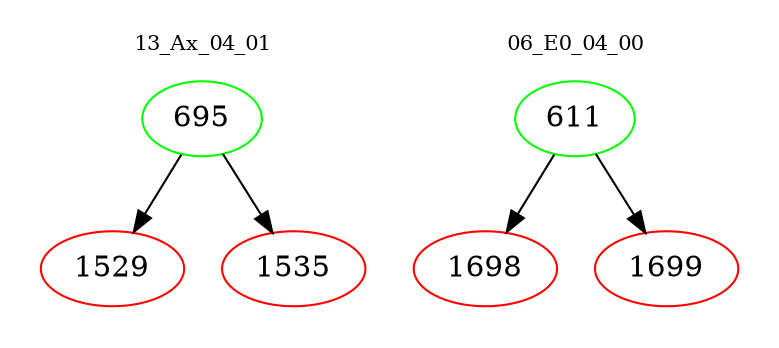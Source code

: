 digraph{
subgraph cluster_0 {
color = white
label = "13_Ax_04_01";
fontsize=10;
T0_695 [label="695", color="green"]
T0_695 -> T0_1529 [color="black"]
T0_1529 [label="1529", color="red"]
T0_695 -> T0_1535 [color="black"]
T0_1535 [label="1535", color="red"]
}
subgraph cluster_1 {
color = white
label = "06_E0_04_00";
fontsize=10;
T1_611 [label="611", color="green"]
T1_611 -> T1_1698 [color="black"]
T1_1698 [label="1698", color="red"]
T1_611 -> T1_1699 [color="black"]
T1_1699 [label="1699", color="red"]
}
}
